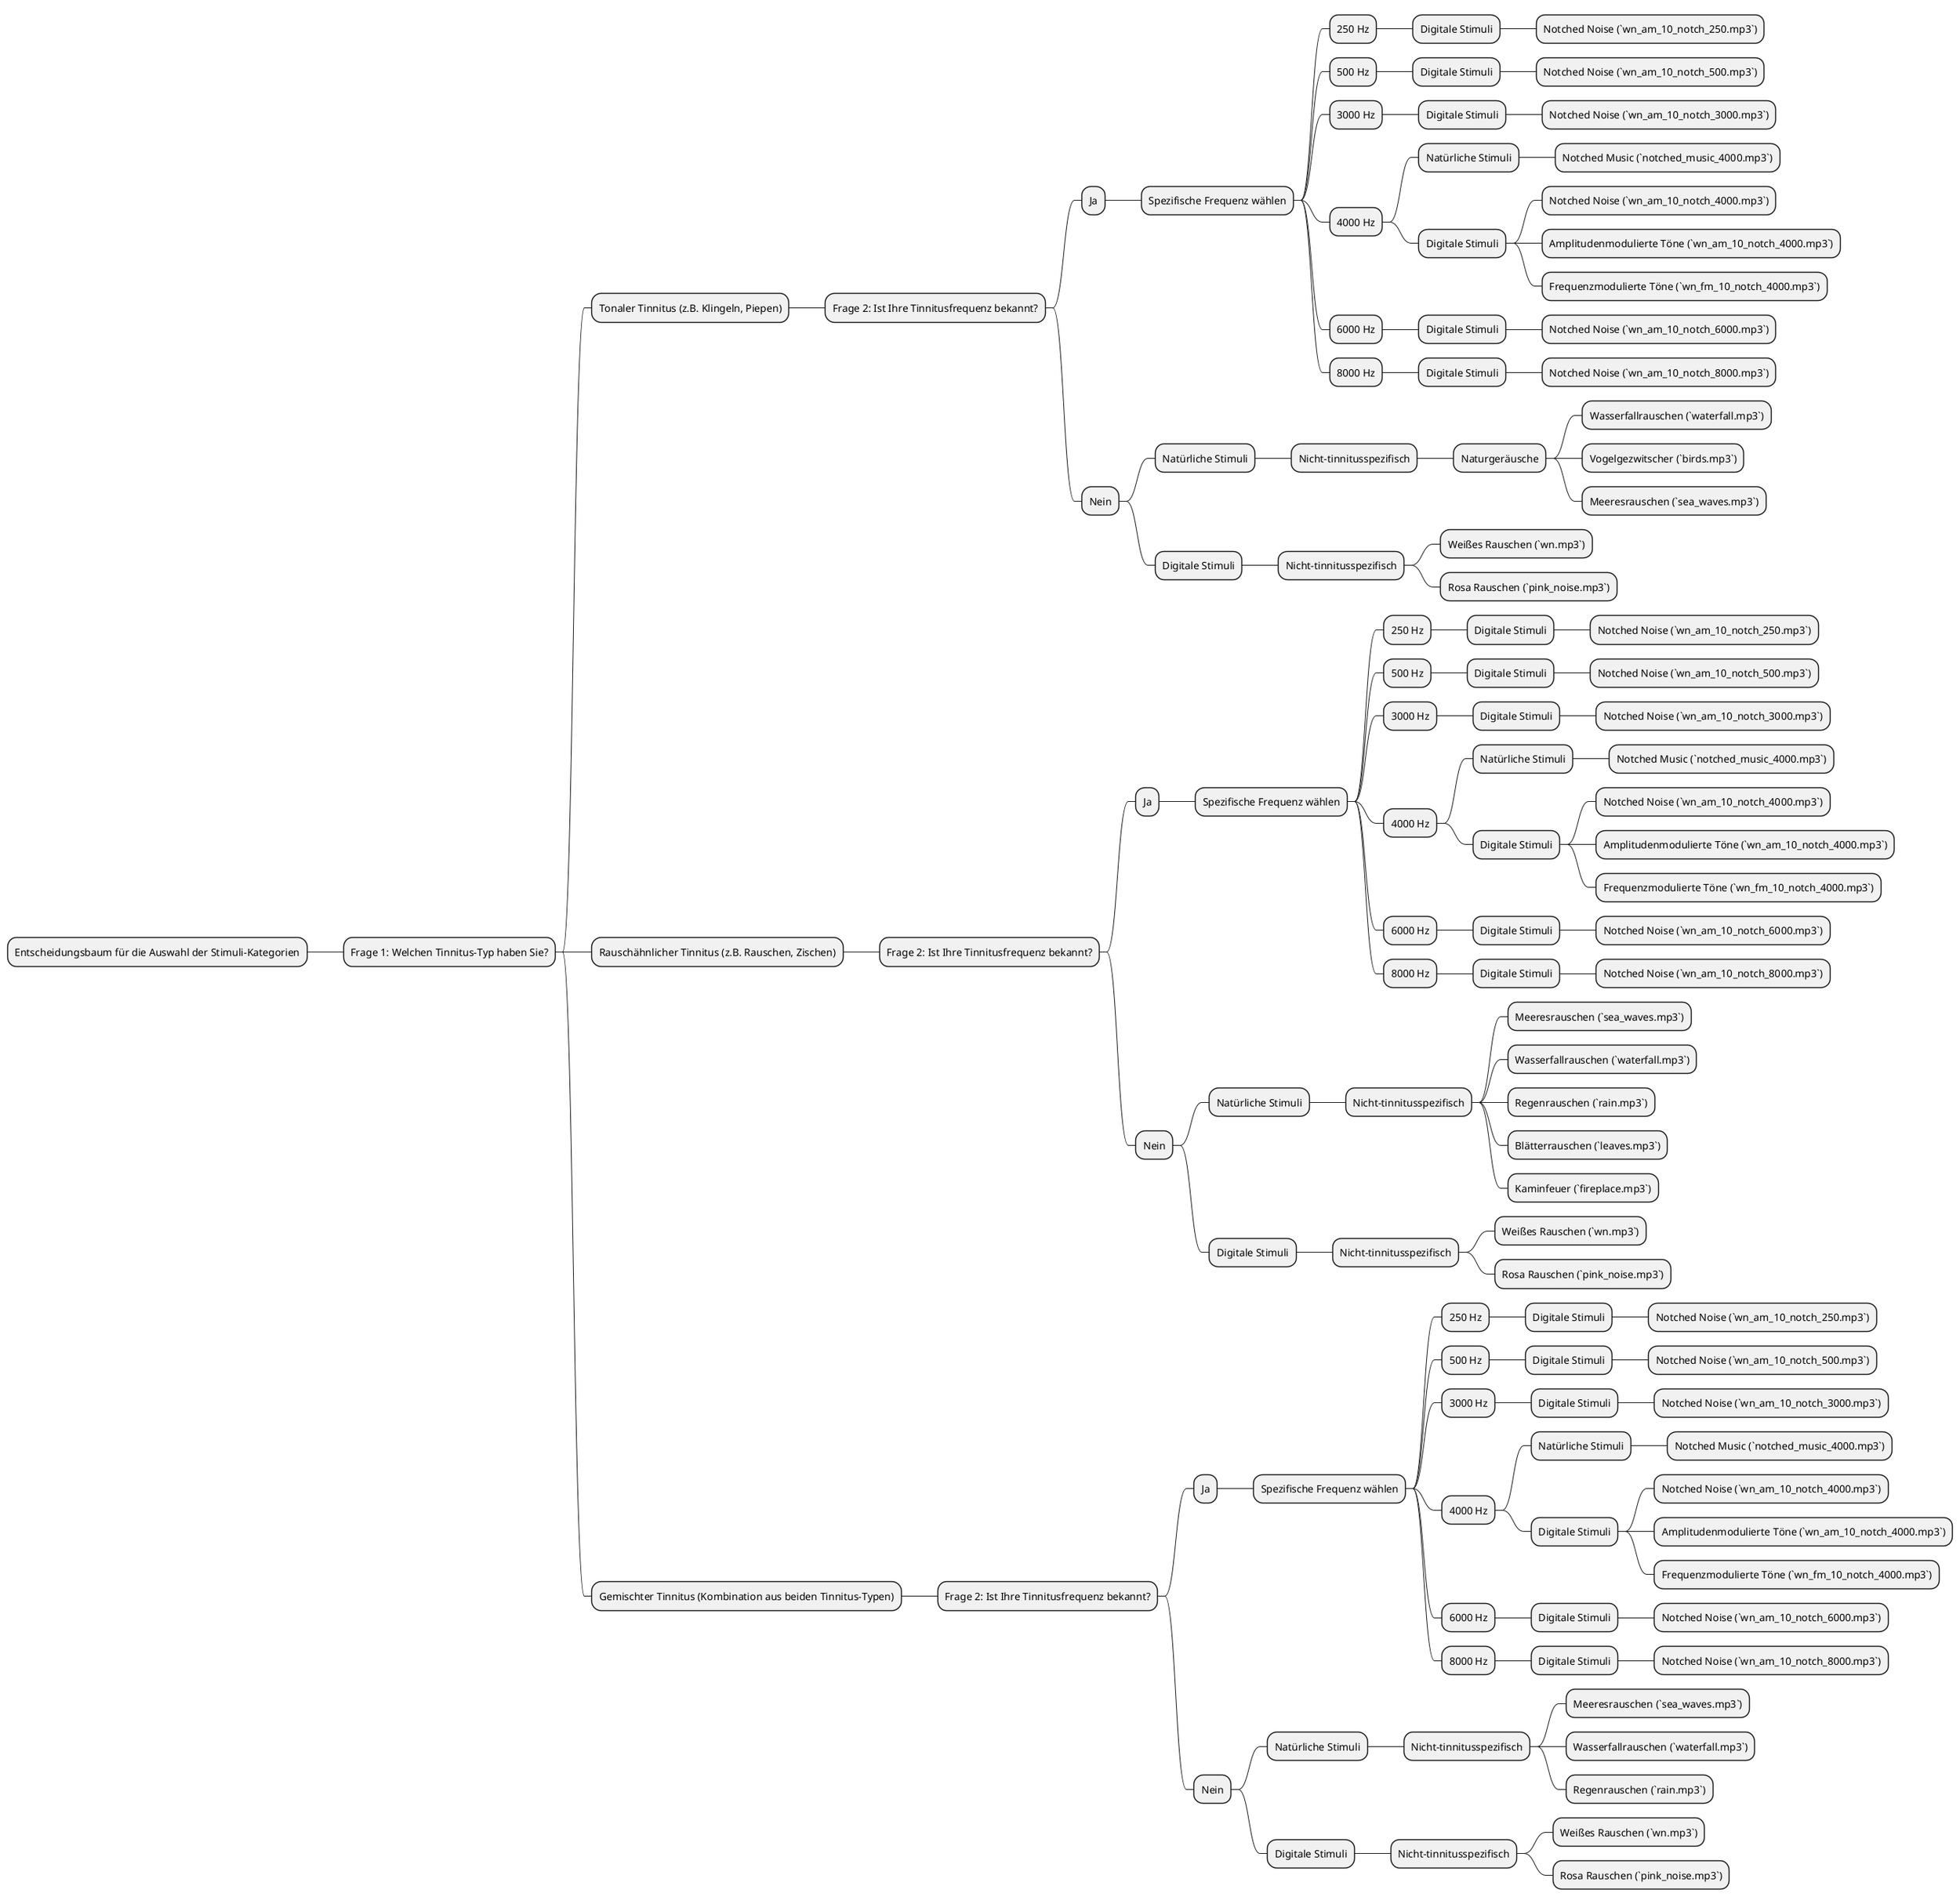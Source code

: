 @startmindmap
* Entscheidungsbaum für die Auswahl der Stimuli-Kategorien
** Frage 1: Welchen Tinnitus-Typ haben Sie?
*** Tonaler Tinnitus (z.B. Klingeln, Piepen)
**** Frage 2: Ist Ihre Tinnitusfrequenz bekannt?
***** Ja
****** Spezifische Frequenz wählen
******* 250 Hz
******** Digitale Stimuli
********* Notched Noise (`wn_am_10_notch_250.mp3`)
******* 500 Hz
******** Digitale Stimuli
********* Notched Noise (`wn_am_10_notch_500.mp3`)
******* 3000 Hz
******** Digitale Stimuli
********* Notched Noise (`wn_am_10_notch_3000.mp3`)
******* 4000 Hz
******** Natürliche Stimuli
********* Notched Music (`notched_music_4000.mp3`)
******** Digitale Stimuli
********* Notched Noise (`wn_am_10_notch_4000.mp3`)
********* Amplitudenmodulierte Töne (`wn_am_10_notch_4000.mp3`)
********* Frequenzmodulierte Töne (`wn_fm_10_notch_4000.mp3`)
******* 6000 Hz
******** Digitale Stimuli
********* Notched Noise (`wn_am_10_notch_6000.mp3`)
******* 8000 Hz
******** Digitale Stimuli
********* Notched Noise (`wn_am_10_notch_8000.mp3`)
***** Nein
****** Natürliche Stimuli
******* Nicht-tinnitusspezifisch
******** Naturgeräusche
********* Wasserfallrauschen (`waterfall.mp3`)
********* Vogelgezwitscher (`birds.mp3`)
********* Meeresrauschen (`sea_waves.mp3`)
****** Digitale Stimuli
******* Nicht-tinnitusspezifisch
******** Weißes Rauschen (`wn.mp3`)
******** Rosa Rauschen (`pink_noise.mp3`)
*** Rauschähnlicher Tinnitus (z.B. Rauschen, Zischen)
**** Frage 2: Ist Ihre Tinnitusfrequenz bekannt?
***** Ja
****** Spezifische Frequenz wählen
******* 250 Hz
******** Digitale Stimuli
********* Notched Noise (`wn_am_10_notch_250.mp3`)
******* 500 Hz
******** Digitale Stimuli
********* Notched Noise (`wn_am_10_notch_500.mp3`)
******* 3000 Hz
******** Digitale Stimuli
********* Notched Noise (`wn_am_10_notch_3000.mp3`)
******* 4000 Hz
******** Natürliche Stimuli
********* Notched Music (`notched_music_4000.mp3`)
******** Digitale Stimuli
********* Notched Noise (`wn_am_10_notch_4000.mp3`)
********* Amplitudenmodulierte Töne (`wn_am_10_notch_4000.mp3`)
********* Frequenzmodulierte Töne (`wn_fm_10_notch_4000.mp3`)
******* 6000 Hz
******** Digitale Stimuli
********* Notched Noise (`wn_am_10_notch_6000.mp3`)
******* 8000 Hz
******** Digitale Stimuli
********* Notched Noise (`wn_am_10_notch_8000.mp3`)
***** Nein
****** Natürliche Stimuli
******* Nicht-tinnitusspezifisch
******** Meeresrauschen (`sea_waves.mp3`)
******** Wasserfallrauschen (`waterfall.mp3`)
******** Regenrauschen (`rain.mp3`)
******** Blätterrauschen (`leaves.mp3`)
******** Kaminfeuer (`fireplace.mp3`)
****** Digitale Stimuli
******* Nicht-tinnitusspezifisch
******** Weißes Rauschen (`wn.mp3`)
******** Rosa Rauschen (`pink_noise.mp3`)
*** Gemischter Tinnitus (Kombination aus beiden Tinnitus-Typen)
**** Frage 2: Ist Ihre Tinnitusfrequenz bekannt?
***** Ja
****** Spezifische Frequenz wählen
******* 250 Hz
******** Digitale Stimuli
********* Notched Noise (`wn_am_10_notch_250.mp3`)
******* 500 Hz
******** Digitale Stimuli
********* Notched Noise (`wn_am_10_notch_500.mp3`)
******* 3000 Hz
******** Digitale Stimuli
********* Notched Noise (`wn_am_10_notch_3000.mp3`)
******* 4000 Hz
******** Natürliche Stimuli
********* Notched Music (`notched_music_4000.mp3`)
******** Digitale Stimuli
********* Notched Noise (`wn_am_10_notch_4000.mp3`)
********* Amplitudenmodulierte Töne (`wn_am_10_notch_4000.mp3`)
********* Frequenzmodulierte Töne (`wn_fm_10_notch_4000.mp3`)
******* 6000 Hz
******** Digitale Stimuli
********* Notched Noise (`wn_am_10_notch_6000.mp3`)
******* 8000 Hz
******** Digitale Stimuli
********* Notched Noise (`wn_am_10_notch_8000.mp3`)
***** Nein
****** Natürliche Stimuli
******* Nicht-tinnitusspezifisch
******** Meeresrauschen (`sea_waves.mp3`)
******** Wasserfallrauschen (`waterfall.mp3`)
******** Regenrauschen (`rain.mp3`)
****** Digitale Stimuli
******* Nicht-tinnitusspezifisch
******** Weißes Rauschen (`wn.mp3`)
******** Rosa Rauschen (`pink_noise.mp3`)
@endmindmap
